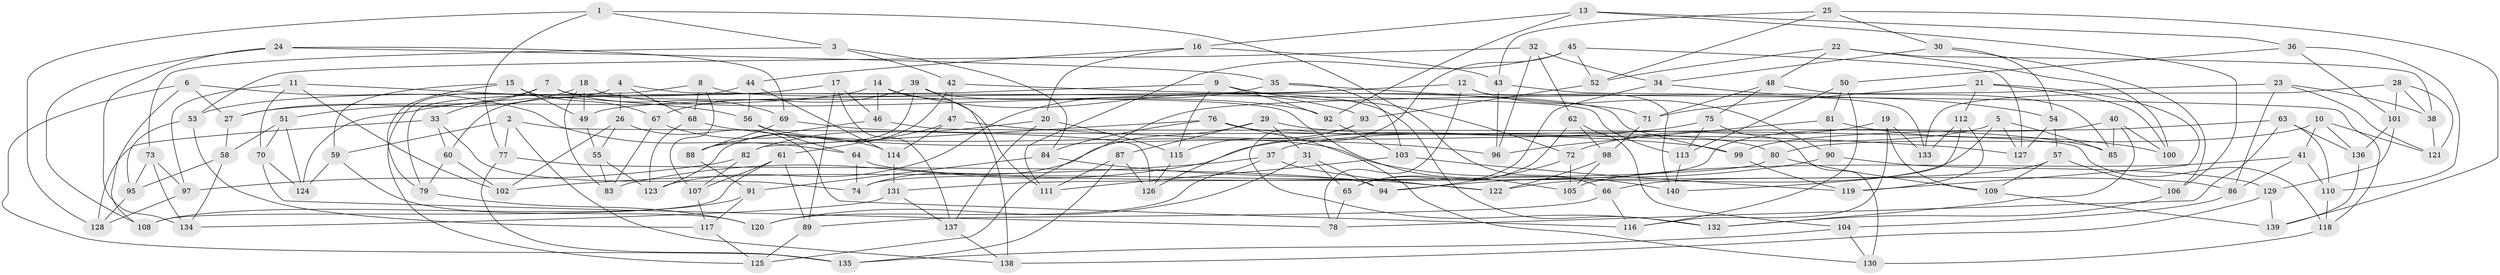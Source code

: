 // coarse degree distribution, {4: 0.43956043956043955, 6: 0.4945054945054945, 5: 0.03296703296703297, 3: 0.03296703296703297}
// Generated by graph-tools (version 1.1) at 2025/42/03/06/25 10:42:19]
// undirected, 140 vertices, 280 edges
graph export_dot {
graph [start="1"]
  node [color=gray90,style=filled];
  1;
  2;
  3;
  4;
  5;
  6;
  7;
  8;
  9;
  10;
  11;
  12;
  13;
  14;
  15;
  16;
  17;
  18;
  19;
  20;
  21;
  22;
  23;
  24;
  25;
  26;
  27;
  28;
  29;
  30;
  31;
  32;
  33;
  34;
  35;
  36;
  37;
  38;
  39;
  40;
  41;
  42;
  43;
  44;
  45;
  46;
  47;
  48;
  49;
  50;
  51;
  52;
  53;
  54;
  55;
  56;
  57;
  58;
  59;
  60;
  61;
  62;
  63;
  64;
  65;
  66;
  67;
  68;
  69;
  70;
  71;
  72;
  73;
  74;
  75;
  76;
  77;
  78;
  79;
  80;
  81;
  82;
  83;
  84;
  85;
  86;
  87;
  88;
  89;
  90;
  91;
  92;
  93;
  94;
  95;
  96;
  97;
  98;
  99;
  100;
  101;
  102;
  103;
  104;
  105;
  106;
  107;
  108;
  109;
  110;
  111;
  112;
  113;
  114;
  115;
  116;
  117;
  118;
  119;
  120;
  121;
  122;
  123;
  124;
  125;
  126;
  127;
  128;
  129;
  130;
  131;
  132;
  133;
  134;
  135;
  136;
  137;
  138;
  139;
  140;
  1 -- 3;
  1 -- 77;
  1 -- 128;
  1 -- 66;
  2 -- 59;
  2 -- 138;
  2 -- 77;
  2 -- 126;
  3 -- 73;
  3 -- 42;
  3 -- 84;
  4 -- 68;
  4 -- 125;
  4 -- 113;
  4 -- 26;
  5 -- 37;
  5 -- 85;
  5 -- 127;
  5 -- 122;
  6 -- 64;
  6 -- 108;
  6 -- 27;
  6 -- 135;
  7 -- 33;
  7 -- 105;
  7 -- 69;
  7 -- 27;
  8 -- 107;
  8 -- 79;
  8 -- 68;
  8 -- 99;
  9 -- 72;
  9 -- 92;
  9 -- 115;
  9 -- 124;
  10 -- 41;
  10 -- 136;
  10 -- 80;
  10 -- 121;
  11 -- 70;
  11 -- 102;
  11 -- 56;
  11 -- 97;
  12 -- 90;
  12 -- 140;
  12 -- 78;
  12 -- 49;
  13 -- 92;
  13 -- 106;
  13 -- 36;
  13 -- 16;
  14 -- 46;
  14 -- 111;
  14 -- 27;
  14 -- 93;
  15 -- 67;
  15 -- 59;
  15 -- 49;
  15 -- 79;
  16 -- 20;
  16 -- 43;
  16 -- 44;
  17 -- 46;
  17 -- 137;
  17 -- 89;
  17 -- 53;
  18 -- 49;
  18 -- 83;
  18 -- 92;
  18 -- 51;
  19 -- 109;
  19 -- 116;
  19 -- 72;
  19 -- 133;
  20 -- 115;
  20 -- 137;
  20 -- 82;
  21 -- 112;
  21 -- 119;
  21 -- 71;
  21 -- 100;
  22 -- 38;
  22 -- 52;
  22 -- 100;
  22 -- 48;
  23 -- 125;
  23 -- 86;
  23 -- 121;
  23 -- 38;
  24 -- 134;
  24 -- 35;
  24 -- 108;
  24 -- 69;
  25 -- 52;
  25 -- 43;
  25 -- 139;
  25 -- 30;
  26 -- 102;
  26 -- 55;
  26 -- 116;
  27 -- 58;
  28 -- 38;
  28 -- 101;
  28 -- 133;
  28 -- 121;
  29 -- 74;
  29 -- 85;
  29 -- 87;
  29 -- 31;
  30 -- 34;
  30 -- 54;
  30 -- 106;
  31 -- 65;
  31 -- 120;
  31 -- 94;
  32 -- 53;
  32 -- 34;
  32 -- 62;
  32 -- 96;
  33 -- 74;
  33 -- 60;
  33 -- 128;
  34 -- 54;
  34 -- 65;
  35 -- 71;
  35 -- 103;
  35 -- 123;
  36 -- 50;
  36 -- 101;
  36 -- 110;
  37 -- 122;
  37 -- 102;
  37 -- 120;
  38 -- 121;
  39 -- 132;
  39 -- 138;
  39 -- 67;
  39 -- 88;
  40 -- 85;
  40 -- 100;
  40 -- 132;
  40 -- 74;
  41 -- 110;
  41 -- 105;
  41 -- 86;
  42 -- 118;
  42 -- 47;
  42 -- 123;
  43 -- 133;
  43 -- 96;
  44 -- 56;
  44 -- 114;
  44 -- 60;
  45 -- 127;
  45 -- 111;
  45 -- 52;
  45 -- 126;
  46 -- 118;
  46 -- 88;
  47 -- 114;
  47 -- 127;
  47 -- 61;
  48 -- 75;
  48 -- 71;
  48 -- 85;
  49 -- 55;
  50 -- 116;
  50 -- 81;
  50 -- 113;
  51 -- 58;
  51 -- 124;
  51 -- 70;
  52 -- 93;
  53 -- 95;
  53 -- 117;
  54 -- 57;
  54 -- 127;
  55 -- 123;
  55 -- 83;
  56 -- 64;
  56 -- 140;
  57 -- 109;
  57 -- 106;
  57 -- 66;
  58 -- 95;
  58 -- 134;
  59 -- 124;
  59 -- 120;
  60 -- 79;
  60 -- 102;
  61 -- 89;
  61 -- 108;
  61 -- 107;
  62 -- 104;
  62 -- 65;
  62 -- 98;
  63 -- 136;
  63 -- 99;
  63 -- 78;
  63 -- 110;
  64 -- 74;
  64 -- 86;
  65 -- 78;
  66 -- 89;
  66 -- 116;
  67 -- 83;
  67 -- 114;
  68 -- 96;
  68 -- 123;
  69 -- 88;
  69 -- 99;
  70 -- 78;
  70 -- 124;
  71 -- 98;
  72 -- 94;
  72 -- 105;
  73 -- 95;
  73 -- 134;
  73 -- 97;
  75 -- 83;
  75 -- 113;
  75 -- 130;
  76 -- 130;
  76 -- 82;
  76 -- 80;
  76 -- 84;
  77 -- 135;
  77 -- 94;
  79 -- 120;
  80 -- 109;
  80 -- 131;
  81 -- 96;
  81 -- 100;
  81 -- 90;
  82 -- 107;
  82 -- 97;
  84 -- 122;
  84 -- 91;
  86 -- 104;
  87 -- 111;
  87 -- 135;
  87 -- 126;
  88 -- 91;
  89 -- 125;
  90 -- 129;
  90 -- 94;
  91 -- 108;
  91 -- 117;
  92 -- 103;
  93 -- 132;
  93 -- 115;
  95 -- 128;
  97 -- 128;
  98 -- 122;
  98 -- 105;
  99 -- 119;
  101 -- 136;
  101 -- 129;
  103 -- 111;
  103 -- 119;
  104 -- 130;
  104 -- 135;
  106 -- 132;
  107 -- 117;
  109 -- 139;
  110 -- 118;
  112 -- 119;
  112 -- 133;
  112 -- 140;
  113 -- 140;
  114 -- 131;
  115 -- 126;
  117 -- 125;
  118 -- 130;
  129 -- 139;
  129 -- 138;
  131 -- 137;
  131 -- 134;
  136 -- 139;
  137 -- 138;
}
